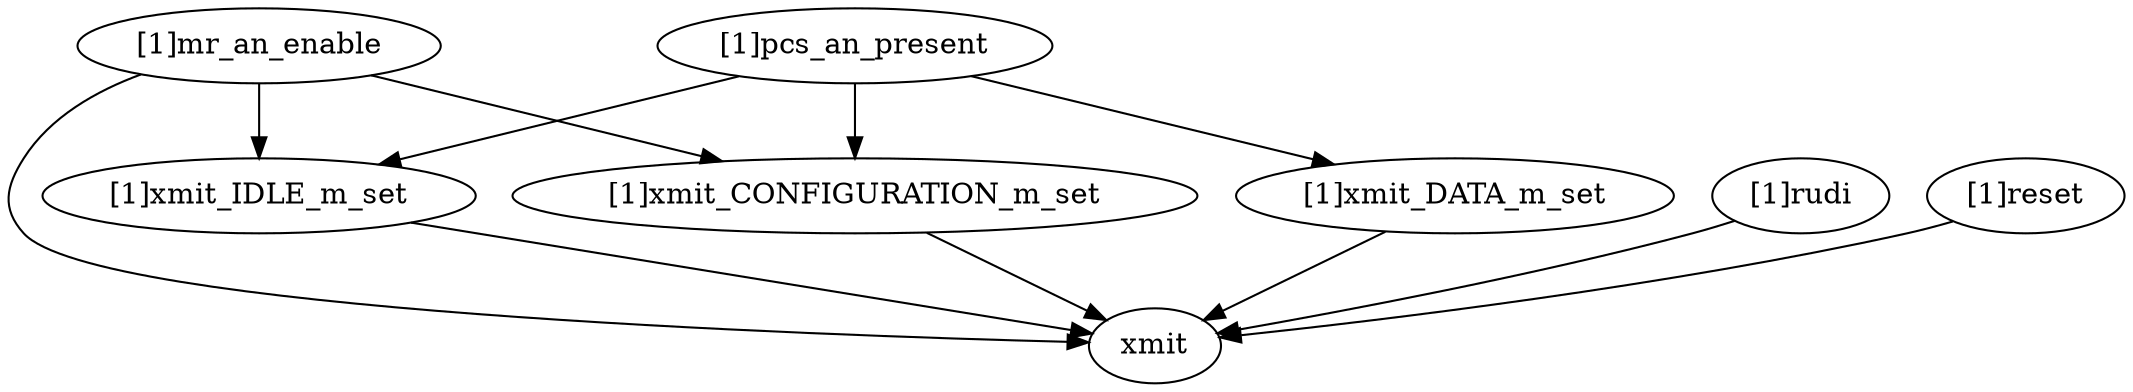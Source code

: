 strict digraph "" {
	xmit	 [complexity=0,
		importance=0.0326522401109,
		rank=0.0];
	"[1]mr_an_enable"	 [complexity=2,
		importance=0.0534127002428,
		rank=0.0267063501214];
	"[1]mr_an_enable" -> xmit;
	"[1]xmit_IDLE_m_set"	 [complexity=1,
		importance=0.0438760248412,
		rank=0.0438760248412];
	"[1]mr_an_enable" -> "[1]xmit_IDLE_m_set";
	"[1]xmit_CONFIGURATION_m_set"	 [complexity=1,
		importance=0.109180505063,
		rank=0.109180505063];
	"[1]mr_an_enable" -> "[1]xmit_CONFIGURATION_m_set";
	"[1]xmit_IDLE_m_set" -> xmit;
	"[1]pcs_an_present"	 [complexity=2,
		importance=0.149068309426,
		rank=0.0745341547129];
	"[1]pcs_an_present" -> "[1]xmit_IDLE_m_set";
	"[1]pcs_an_present" -> "[1]xmit_CONFIGURATION_m_set";
	"[1]xmit_DATA_m_set"	 [complexity=1,
		importance=0.075998432171,
		rank=0.075998432171];
	"[1]pcs_an_present" -> "[1]xmit_DATA_m_set";
	"[1]xmit_CONFIGURATION_m_set" -> xmit;
	"[1]rudi"	 [complexity=2,
		importance=0.140145635845,
		rank=0.0700728179226];
	"[1]rudi" -> xmit;
	"[1]reset"	 [complexity=1,
		importance=0.172797875956,
		rank=0.172797875956];
	"[1]reset" -> xmit;
	"[1]xmit_DATA_m_set" -> xmit;
}

